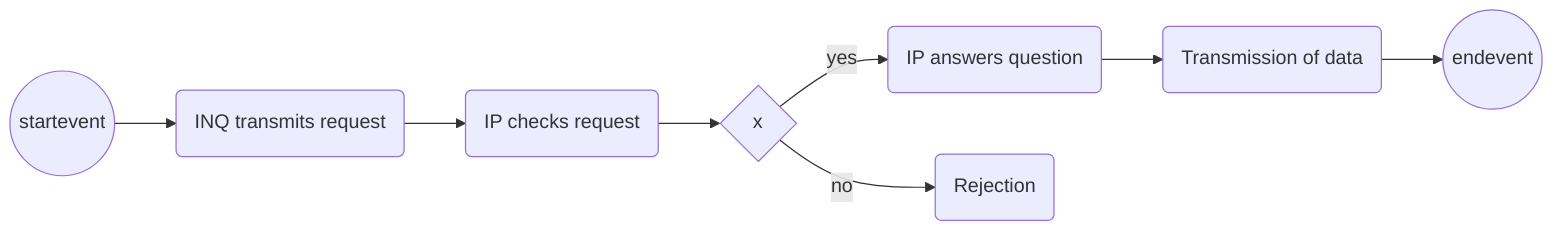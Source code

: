 graph LR
1:startevent:((startevent)) --> 2:task:(INQ transmits request)
2:task: --> 3:task:(IP checks request)
3:task: --> 4:exclusivegateway:{x}
4:exclusivegateway: --> |yes|5:task:(IP answers question)
4:exclusivegateway: --> |no|6:task:(Rejection)
5:task: --> 7:task:(Transmission of data)
7:task: --> id:endevent:((endevent))